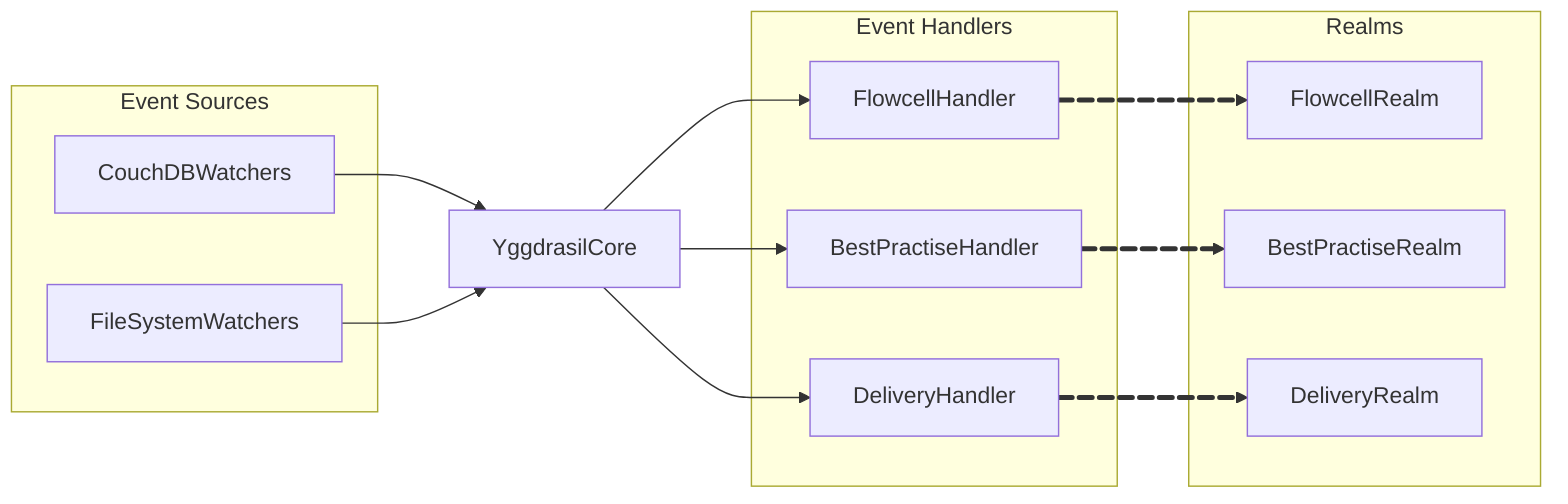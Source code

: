 flowchart LR
    subgraph "Event Sources"
        C[CouchDBWatchers]
        W[FileSystemWatchers]
    end
    
    subgraph "Event Handlers"
        F[FlowcellHandler]
        B[BestPractiseHandler]
        D[DeliveryHandler]
    end

    subgraph "Realms"
        R[FlowcellRealm]
        A[BestPractiseRealm]
        P[DeliveryRealm]
    end
    
    Core[YggdrasilCore]
    
    C & W --> Core
    Core --> B & F & D
    F e1@==> R
    B e2@==> A
    D e3@==> P
    e1@{ animate: true }
    e2@{ animate: true }
    e3@{ animate: true }